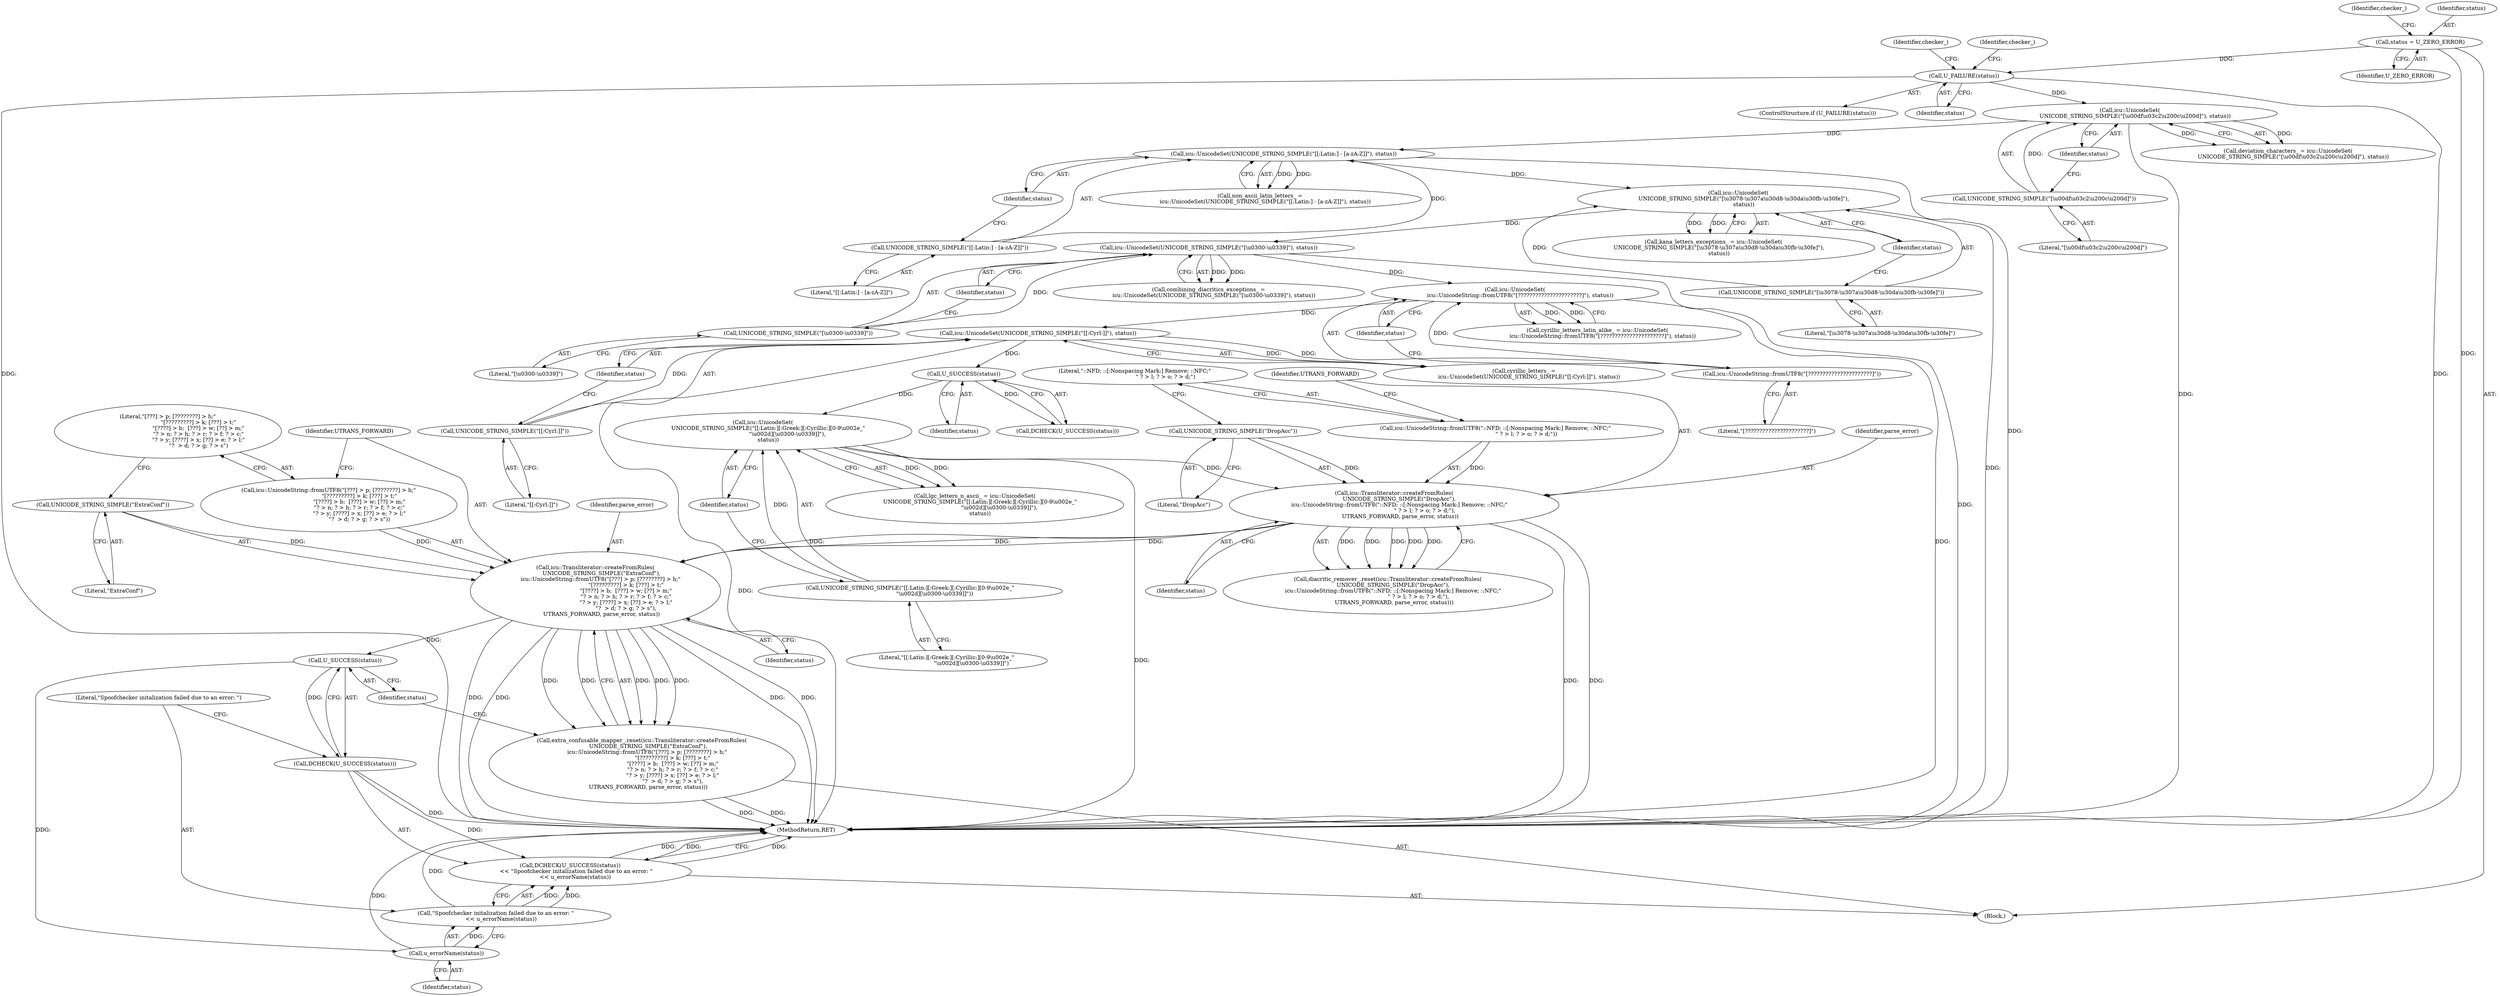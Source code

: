 digraph "0_Chrome_fe3c71592ccc6fd6f3909215e326ffc8fe0c35ce@API" {
"1000220" [label="(Call,icu::Transliterator::createFromRules(\n       UNICODE_STRING_SIMPLE(\"ExtraConf\"),\n      icu::UnicodeString::fromUTF8(\"[???] > p; [????????] > h;\"\n                                   \"[?????????] > k; [???] > t;\"\n                                   \"[????] > b;  [???] > w; [??] > m;\"\n                                   \"? > n; ? > h; ? > r; ? > f; ? > c;\"\n                                   \"? > y; [????] > x; [??] > e; ? > l;\"\n                                   \"?  > d; ? > g; ? > s\"),\n       UTRANS_FORWARD, parse_error, status))"];
"1000221" [label="(Call,UNICODE_STRING_SIMPLE(\"ExtraConf\"))"];
"1000223" [label="(Call,icu::UnicodeString::fromUTF8(\"[???] > p; [????????] > h;\"\n                                   \"[?????????] > k; [???] > t;\"\n                                   \"[????] > b;  [???] > w; [??] > m;\"\n                                   \"? > n; ? > h; ? > r; ? > f; ? > c;\"\n                                   \"? > y; [????] > x; [??] > e; ? > l;\"\n                                   \"?  > d; ? > g; ? > s\"))"];
"1000211" [label="(Call,icu::Transliterator::createFromRules(\n      UNICODE_STRING_SIMPLE(\"DropAcc\"),\n      icu::UnicodeString::fromUTF8(\"::NFD; ::[:Nonspacing Mark:] Remove; ::NFC;\"\n                                   \" ? > l; ? > o; ? > d;\"),\n       UTRANS_FORWARD, parse_error, status))"];
"1000212" [label="(Call,UNICODE_STRING_SIMPLE(\"DropAcc\"))"];
"1000214" [label="(Call,icu::UnicodeString::fromUTF8(\"::NFD; ::[:Nonspacing Mark:] Remove; ::NFC;\"\n                                   \" ? > l; ? > o; ? > d;\"))"];
"1000204" [label="(Call,icu::UnicodeSet(\n      UNICODE_STRING_SIMPLE(\"[[:Latin:][:Greek:][:Cyrillic:][0-9\\u002e_\"\n                            \"\\u002d][\\u0300-\\u0339]]\"),\n      status))"];
"1000205" [label="(Call,UNICODE_STRING_SIMPLE(\"[[:Latin:][:Greek:][:Cyrillic:][0-9\\u002e_\"\n                            \"\\u002d][\\u0300-\\u0339]]\"))"];
"1000200" [label="(Call,U_SUCCESS(status))"];
"1000194" [label="(Call,icu::UnicodeSet(UNICODE_STRING_SIMPLE(\"[[:Cyrl:]]\"), status))"];
"1000195" [label="(Call,UNICODE_STRING_SIMPLE(\"[[:Cyrl:]]\"))"];
"1000187" [label="(Call,icu::UnicodeSet(\n      icu::UnicodeString::fromUTF8(\"[??????????????????????]\"), status))"];
"1000188" [label="(Call,icu::UnicodeString::fromUTF8(\"[??????????????????????]\"))"];
"1000180" [label="(Call,icu::UnicodeSet(UNICODE_STRING_SIMPLE(\"[\\u0300-\\u0339]\"), status))"];
"1000181" [label="(Call,UNICODE_STRING_SIMPLE(\"[\\u0300-\\u0339]\"))"];
"1000173" [label="(Call,icu::UnicodeSet(\n      UNICODE_STRING_SIMPLE(\"[\\u3078-\\u307a\\u30d8-\\u30da\\u30fb-\\u30fe]\"),\n      status))"];
"1000174" [label="(Call,UNICODE_STRING_SIMPLE(\"[\\u3078-\\u307a\\u30d8-\\u30da\\u30fb-\\u30fe]\"))"];
"1000166" [label="(Call,icu::UnicodeSet(UNICODE_STRING_SIMPLE(\"[[:Latin:] - [a-zA-Z]]\"), status))"];
"1000167" [label="(Call,UNICODE_STRING_SIMPLE(\"[[:Latin:] - [a-zA-Z]]\"))"];
"1000159" [label="(Call,icu::UnicodeSet(\n      UNICODE_STRING_SIMPLE(\"[\\u00df\\u03c2\\u200c\\u200d]\"), status))"];
"1000160" [label="(Call,UNICODE_STRING_SIMPLE(\"[\\u00df\\u03c2\\u200c\\u200d]\"))"];
"1000130" [label="(Call,U_FAILURE(status))"];
"1000121" [label="(Call,status = U_ZERO_ERROR)"];
"1000219" [label="(Call,extra_confusable_mapper_.reset(icu::Transliterator::createFromRules(\n       UNICODE_STRING_SIMPLE(\"ExtraConf\"),\n      icu::UnicodeString::fromUTF8(\"[???] > p; [????????] > h;\"\n                                   \"[?????????] > k; [???] > t;\"\n                                   \"[????] > b;  [???] > w; [??] > m;\"\n                                   \"? > n; ? > h; ? > r; ? > f; ? > c;\"\n                                   \"? > y; [????] > x; [??] > e; ? > l;\"\n                                   \"?  > d; ? > g; ? > s\"),\n       UTRANS_FORWARD, parse_error, status)))"];
"1000230" [label="(Call,U_SUCCESS(status))"];
"1000229" [label="(Call,DCHECK(U_SUCCESS(status)))"];
"1000228" [label="(Call,DCHECK(U_SUCCESS(status))\n       << \"Spoofchecker initalization failed due to an error: \"\n      << u_errorName(status))"];
"1000234" [label="(Call,u_errorName(status))"];
"1000232" [label="(Call,\"Spoofchecker initalization failed due to an error: \"\n      << u_errorName(status))"];
"1000227" [label="(Identifier,status)"];
"1000224" [label="(Literal,\"[???] > p; [????????] > h;\"\n                                   \"[?????????] > k; [???] > t;\"\n                                   \"[????] > b;  [???] > w; [??] > m;\"\n                                   \"? > n; ? > h; ? > r; ? > f; ? > c;\"\n                                   \"? > y; [????] > x; [??] > e; ? > l;\"\n                                   \"?  > d; ? > g; ? > s\")"];
"1000204" [label="(Call,icu::UnicodeSet(\n      UNICODE_STRING_SIMPLE(\"[[:Latin:][:Greek:][:Cyrillic:][0-9\\u002e_\"\n                            \"\\u002d][\\u0300-\\u0339]]\"),\n      status))"];
"1000190" [label="(Identifier,status)"];
"1000173" [label="(Call,icu::UnicodeSet(\n      UNICODE_STRING_SIMPLE(\"[\\u3078-\\u307a\\u30d8-\\u30da\\u30fb-\\u30fe]\"),\n      status))"];
"1000161" [label="(Literal,\"[\\u00df\\u03c2\\u200c\\u200d]\")"];
"1000194" [label="(Call,icu::UnicodeSet(UNICODE_STRING_SIMPLE(\"[[:Cyrl:]]\"), status))"];
"1000192" [label="(Call,cyrillic_letters_ =\n      icu::UnicodeSet(UNICODE_STRING_SIMPLE(\"[[:Cyrl:]]\"), status))"];
"1000226" [label="(Identifier,parse_error)"];
"1000220" [label="(Call,icu::Transliterator::createFromRules(\n       UNICODE_STRING_SIMPLE(\"ExtraConf\"),\n      icu::UnicodeString::fromUTF8(\"[???] > p; [????????] > h;\"\n                                   \"[?????????] > k; [???] > t;\"\n                                   \"[????] > b;  [???] > w; [??] > m;\"\n                                   \"? > n; ? > h; ? > r; ? > f; ? > c;\"\n                                   \"? > y; [????] > x; [??] > e; ? > l;\"\n                                   \"?  > d; ? > g; ? > s\"),\n       UTRANS_FORWARD, parse_error, status))"];
"1000168" [label="(Literal,\"[[:Latin:] - [a-zA-Z]]\")"];
"1000218" [label="(Identifier,status)"];
"1000200" [label="(Call,U_SUCCESS(status))"];
"1000134" [label="(Identifier,checker_)"];
"1000210" [label="(Call,diacritic_remover_.reset(icu::Transliterator::createFromRules(\n      UNICODE_STRING_SIMPLE(\"DropAcc\"),\n      icu::UnicodeString::fromUTF8(\"::NFD; ::[:Nonspacing Mark:] Remove; ::NFC;\"\n                                   \" ? > l; ? > o; ? > d;\"),\n       UTRANS_FORWARD, parse_error, status)))"];
"1000123" [label="(Identifier,U_ZERO_ERROR)"];
"1000195" [label="(Call,UNICODE_STRING_SIMPLE(\"[[:Cyrl:]]\"))"];
"1000125" [label="(Identifier,checker_)"];
"1000166" [label="(Call,icu::UnicodeSet(UNICODE_STRING_SIMPLE(\"[[:Latin:] - [a-zA-Z]]\"), status))"];
"1000212" [label="(Call,UNICODE_STRING_SIMPLE(\"DropAcc\"))"];
"1000182" [label="(Literal,\"[\\u0300-\\u0339]\")"];
"1000230" [label="(Call,U_SUCCESS(status))"];
"1000174" [label="(Call,UNICODE_STRING_SIMPLE(\"[\\u3078-\\u307a\\u30d8-\\u30da\\u30fb-\\u30fe]\"))"];
"1000164" [label="(Call,non_ascii_latin_letters_ =\n      icu::UnicodeSet(UNICODE_STRING_SIMPLE(\"[[:Latin:] - [a-zA-Z]]\"), status))"];
"1000159" [label="(Call,icu::UnicodeSet(\n      UNICODE_STRING_SIMPLE(\"[\\u00df\\u03c2\\u200c\\u200d]\"), status))"];
"1000119" [label="(Block,)"];
"1000162" [label="(Identifier,status)"];
"1000219" [label="(Call,extra_confusable_mapper_.reset(icu::Transliterator::createFromRules(\n       UNICODE_STRING_SIMPLE(\"ExtraConf\"),\n      icu::UnicodeString::fromUTF8(\"[???] > p; [????????] > h;\"\n                                   \"[?????????] > k; [???] > t;\"\n                                   \"[????] > b;  [???] > w; [??] > m;\"\n                                   \"? > n; ? > h; ? > r; ? > f; ? > c;\"\n                                   \"? > y; [????] > x; [??] > e; ? > l;\"\n                                   \"?  > d; ? > g; ? > s\"),\n       UTRANS_FORWARD, parse_error, status)))"];
"1000187" [label="(Call,icu::UnicodeSet(\n      icu::UnicodeString::fromUTF8(\"[??????????????????????]\"), status))"];
"1000211" [label="(Call,icu::Transliterator::createFromRules(\n      UNICODE_STRING_SIMPLE(\"DropAcc\"),\n      icu::UnicodeString::fromUTF8(\"::NFD; ::[:Nonspacing Mark:] Remove; ::NFC;\"\n                                   \" ? > l; ? > o; ? > d;\"),\n       UTRANS_FORWARD, parse_error, status))"];
"1000217" [label="(Identifier,parse_error)"];
"1000171" [label="(Call,kana_letters_exceptions_ = icu::UnicodeSet(\n      UNICODE_STRING_SIMPLE(\"[\\u3078-\\u307a\\u30d8-\\u30da\\u30fb-\\u30fe]\"),\n      status))"];
"1000214" [label="(Call,icu::UnicodeString::fromUTF8(\"::NFD; ::[:Nonspacing Mark:] Remove; ::NFC;\"\n                                   \" ? > l; ? > o; ? > d;\"))"];
"1000157" [label="(Call,deviation_characters_ = icu::UnicodeSet(\n      UNICODE_STRING_SIMPLE(\"[\\u00df\\u03c2\\u200c\\u200d]\"), status))"];
"1000183" [label="(Identifier,status)"];
"1000197" [label="(Identifier,status)"];
"1000178" [label="(Call,combining_diacritics_exceptions_ =\n      icu::UnicodeSet(UNICODE_STRING_SIMPLE(\"[\\u0300-\\u0339]\"), status))"];
"1000130" [label="(Call,U_FAILURE(status))"];
"1000129" [label="(ControlStructure,if (U_FAILURE(status)))"];
"1000205" [label="(Call,UNICODE_STRING_SIMPLE(\"[[:Latin:][:Greek:][:Cyrillic:][0-9\\u002e_\"\n                            \"\\u002d][\\u0300-\\u0339]]\"))"];
"1000138" [label="(Identifier,checker_)"];
"1000229" [label="(Call,DCHECK(U_SUCCESS(status)))"];
"1000236" [label="(MethodReturn,RET)"];
"1000201" [label="(Identifier,status)"];
"1000189" [label="(Literal,\"[??????????????????????]\")"];
"1000176" [label="(Identifier,status)"];
"1000213" [label="(Literal,\"DropAcc\")"];
"1000233" [label="(Literal,\"Spoofchecker initalization failed due to an error: \")"];
"1000121" [label="(Call,status = U_ZERO_ERROR)"];
"1000235" [label="(Identifier,status)"];
"1000221" [label="(Call,UNICODE_STRING_SIMPLE(\"ExtraConf\"))"];
"1000231" [label="(Identifier,status)"];
"1000215" [label="(Literal,\"::NFD; ::[:Nonspacing Mark:] Remove; ::NFC;\"\n                                   \" ? > l; ? > o; ? > d;\")"];
"1000206" [label="(Literal,\"[[:Latin:][:Greek:][:Cyrillic:][0-9\\u002e_\"\n                            \"\\u002d][\\u0300-\\u0339]]\")"];
"1000196" [label="(Literal,\"[[:Cyrl:]]\")"];
"1000175" [label="(Literal,\"[\\u3078-\\u307a\\u30d8-\\u30da\\u30fb-\\u30fe]\")"];
"1000180" [label="(Call,icu::UnicodeSet(UNICODE_STRING_SIMPLE(\"[\\u0300-\\u0339]\"), status))"];
"1000228" [label="(Call,DCHECK(U_SUCCESS(status))\n       << \"Spoofchecker initalization failed due to an error: \"\n      << u_errorName(status))"];
"1000223" [label="(Call,icu::UnicodeString::fromUTF8(\"[???] > p; [????????] > h;\"\n                                   \"[?????????] > k; [???] > t;\"\n                                   \"[????] > b;  [???] > w; [??] > m;\"\n                                   \"? > n; ? > h; ? > r; ? > f; ? > c;\"\n                                   \"? > y; [????] > x; [??] > e; ? > l;\"\n                                   \"?  > d; ? > g; ? > s\"))"];
"1000232" [label="(Call,\"Spoofchecker initalization failed due to an error: \"\n      << u_errorName(status))"];
"1000122" [label="(Identifier,status)"];
"1000225" [label="(Identifier,UTRANS_FORWARD)"];
"1000234" [label="(Call,u_errorName(status))"];
"1000188" [label="(Call,icu::UnicodeString::fromUTF8(\"[??????????????????????]\"))"];
"1000216" [label="(Identifier,UTRANS_FORWARD)"];
"1000160" [label="(Call,UNICODE_STRING_SIMPLE(\"[\\u00df\\u03c2\\u200c\\u200d]\"))"];
"1000202" [label="(Call,lgc_letters_n_ascii_ = icu::UnicodeSet(\n      UNICODE_STRING_SIMPLE(\"[[:Latin:][:Greek:][:Cyrillic:][0-9\\u002e_\"\n                            \"\\u002d][\\u0300-\\u0339]]\"),\n      status))"];
"1000222" [label="(Literal,\"ExtraConf\")"];
"1000181" [label="(Call,UNICODE_STRING_SIMPLE(\"[\\u0300-\\u0339]\"))"];
"1000167" [label="(Call,UNICODE_STRING_SIMPLE(\"[[:Latin:] - [a-zA-Z]]\"))"];
"1000185" [label="(Call,cyrillic_letters_latin_alike_ = icu::UnicodeSet(\n      icu::UnicodeString::fromUTF8(\"[??????????????????????]\"), status))"];
"1000131" [label="(Identifier,status)"];
"1000199" [label="(Call,DCHECK(U_SUCCESS(status)))"];
"1000207" [label="(Identifier,status)"];
"1000169" [label="(Identifier,status)"];
"1000220" -> "1000219"  [label="AST: "];
"1000220" -> "1000227"  [label="CFG: "];
"1000221" -> "1000220"  [label="AST: "];
"1000223" -> "1000220"  [label="AST: "];
"1000225" -> "1000220"  [label="AST: "];
"1000226" -> "1000220"  [label="AST: "];
"1000227" -> "1000220"  [label="AST: "];
"1000219" -> "1000220"  [label="CFG: "];
"1000220" -> "1000236"  [label="DDG: "];
"1000220" -> "1000236"  [label="DDG: "];
"1000220" -> "1000236"  [label="DDG: "];
"1000220" -> "1000236"  [label="DDG: "];
"1000220" -> "1000219"  [label="DDG: "];
"1000220" -> "1000219"  [label="DDG: "];
"1000220" -> "1000219"  [label="DDG: "];
"1000220" -> "1000219"  [label="DDG: "];
"1000220" -> "1000219"  [label="DDG: "];
"1000221" -> "1000220"  [label="DDG: "];
"1000223" -> "1000220"  [label="DDG: "];
"1000211" -> "1000220"  [label="DDG: "];
"1000211" -> "1000220"  [label="DDG: "];
"1000211" -> "1000220"  [label="DDG: "];
"1000220" -> "1000230"  [label="DDG: "];
"1000221" -> "1000222"  [label="CFG: "];
"1000222" -> "1000221"  [label="AST: "];
"1000224" -> "1000221"  [label="CFG: "];
"1000223" -> "1000224"  [label="CFG: "];
"1000224" -> "1000223"  [label="AST: "];
"1000225" -> "1000223"  [label="CFG: "];
"1000211" -> "1000210"  [label="AST: "];
"1000211" -> "1000218"  [label="CFG: "];
"1000212" -> "1000211"  [label="AST: "];
"1000214" -> "1000211"  [label="AST: "];
"1000216" -> "1000211"  [label="AST: "];
"1000217" -> "1000211"  [label="AST: "];
"1000218" -> "1000211"  [label="AST: "];
"1000210" -> "1000211"  [label="CFG: "];
"1000211" -> "1000236"  [label="DDG: "];
"1000211" -> "1000236"  [label="DDG: "];
"1000211" -> "1000210"  [label="DDG: "];
"1000211" -> "1000210"  [label="DDG: "];
"1000211" -> "1000210"  [label="DDG: "];
"1000211" -> "1000210"  [label="DDG: "];
"1000211" -> "1000210"  [label="DDG: "];
"1000212" -> "1000211"  [label="DDG: "];
"1000214" -> "1000211"  [label="DDG: "];
"1000204" -> "1000211"  [label="DDG: "];
"1000212" -> "1000213"  [label="CFG: "];
"1000213" -> "1000212"  [label="AST: "];
"1000215" -> "1000212"  [label="CFG: "];
"1000214" -> "1000215"  [label="CFG: "];
"1000215" -> "1000214"  [label="AST: "];
"1000216" -> "1000214"  [label="CFG: "];
"1000204" -> "1000202"  [label="AST: "];
"1000204" -> "1000207"  [label="CFG: "];
"1000205" -> "1000204"  [label="AST: "];
"1000207" -> "1000204"  [label="AST: "];
"1000202" -> "1000204"  [label="CFG: "];
"1000204" -> "1000236"  [label="DDG: "];
"1000204" -> "1000202"  [label="DDG: "];
"1000204" -> "1000202"  [label="DDG: "];
"1000205" -> "1000204"  [label="DDG: "];
"1000200" -> "1000204"  [label="DDG: "];
"1000205" -> "1000206"  [label="CFG: "];
"1000206" -> "1000205"  [label="AST: "];
"1000207" -> "1000205"  [label="CFG: "];
"1000200" -> "1000199"  [label="AST: "];
"1000200" -> "1000201"  [label="CFG: "];
"1000201" -> "1000200"  [label="AST: "];
"1000199" -> "1000200"  [label="CFG: "];
"1000200" -> "1000199"  [label="DDG: "];
"1000194" -> "1000200"  [label="DDG: "];
"1000194" -> "1000192"  [label="AST: "];
"1000194" -> "1000197"  [label="CFG: "];
"1000195" -> "1000194"  [label="AST: "];
"1000197" -> "1000194"  [label="AST: "];
"1000192" -> "1000194"  [label="CFG: "];
"1000194" -> "1000236"  [label="DDG: "];
"1000194" -> "1000192"  [label="DDG: "];
"1000194" -> "1000192"  [label="DDG: "];
"1000195" -> "1000194"  [label="DDG: "];
"1000187" -> "1000194"  [label="DDG: "];
"1000195" -> "1000196"  [label="CFG: "];
"1000196" -> "1000195"  [label="AST: "];
"1000197" -> "1000195"  [label="CFG: "];
"1000187" -> "1000185"  [label="AST: "];
"1000187" -> "1000190"  [label="CFG: "];
"1000188" -> "1000187"  [label="AST: "];
"1000190" -> "1000187"  [label="AST: "];
"1000185" -> "1000187"  [label="CFG: "];
"1000187" -> "1000236"  [label="DDG: "];
"1000187" -> "1000185"  [label="DDG: "];
"1000187" -> "1000185"  [label="DDG: "];
"1000188" -> "1000187"  [label="DDG: "];
"1000180" -> "1000187"  [label="DDG: "];
"1000188" -> "1000189"  [label="CFG: "];
"1000189" -> "1000188"  [label="AST: "];
"1000190" -> "1000188"  [label="CFG: "];
"1000180" -> "1000178"  [label="AST: "];
"1000180" -> "1000183"  [label="CFG: "];
"1000181" -> "1000180"  [label="AST: "];
"1000183" -> "1000180"  [label="AST: "];
"1000178" -> "1000180"  [label="CFG: "];
"1000180" -> "1000236"  [label="DDG: "];
"1000180" -> "1000178"  [label="DDG: "];
"1000180" -> "1000178"  [label="DDG: "];
"1000181" -> "1000180"  [label="DDG: "];
"1000173" -> "1000180"  [label="DDG: "];
"1000181" -> "1000182"  [label="CFG: "];
"1000182" -> "1000181"  [label="AST: "];
"1000183" -> "1000181"  [label="CFG: "];
"1000173" -> "1000171"  [label="AST: "];
"1000173" -> "1000176"  [label="CFG: "];
"1000174" -> "1000173"  [label="AST: "];
"1000176" -> "1000173"  [label="AST: "];
"1000171" -> "1000173"  [label="CFG: "];
"1000173" -> "1000236"  [label="DDG: "];
"1000173" -> "1000171"  [label="DDG: "];
"1000173" -> "1000171"  [label="DDG: "];
"1000174" -> "1000173"  [label="DDG: "];
"1000166" -> "1000173"  [label="DDG: "];
"1000174" -> "1000175"  [label="CFG: "];
"1000175" -> "1000174"  [label="AST: "];
"1000176" -> "1000174"  [label="CFG: "];
"1000166" -> "1000164"  [label="AST: "];
"1000166" -> "1000169"  [label="CFG: "];
"1000167" -> "1000166"  [label="AST: "];
"1000169" -> "1000166"  [label="AST: "];
"1000164" -> "1000166"  [label="CFG: "];
"1000166" -> "1000236"  [label="DDG: "];
"1000166" -> "1000164"  [label="DDG: "];
"1000166" -> "1000164"  [label="DDG: "];
"1000167" -> "1000166"  [label="DDG: "];
"1000159" -> "1000166"  [label="DDG: "];
"1000167" -> "1000168"  [label="CFG: "];
"1000168" -> "1000167"  [label="AST: "];
"1000169" -> "1000167"  [label="CFG: "];
"1000159" -> "1000157"  [label="AST: "];
"1000159" -> "1000162"  [label="CFG: "];
"1000160" -> "1000159"  [label="AST: "];
"1000162" -> "1000159"  [label="AST: "];
"1000157" -> "1000159"  [label="CFG: "];
"1000159" -> "1000236"  [label="DDG: "];
"1000159" -> "1000157"  [label="DDG: "];
"1000159" -> "1000157"  [label="DDG: "];
"1000160" -> "1000159"  [label="DDG: "];
"1000130" -> "1000159"  [label="DDG: "];
"1000160" -> "1000161"  [label="CFG: "];
"1000161" -> "1000160"  [label="AST: "];
"1000162" -> "1000160"  [label="CFG: "];
"1000130" -> "1000129"  [label="AST: "];
"1000130" -> "1000131"  [label="CFG: "];
"1000131" -> "1000130"  [label="AST: "];
"1000134" -> "1000130"  [label="CFG: "];
"1000138" -> "1000130"  [label="CFG: "];
"1000130" -> "1000236"  [label="DDG: "];
"1000130" -> "1000236"  [label="DDG: "];
"1000121" -> "1000130"  [label="DDG: "];
"1000121" -> "1000119"  [label="AST: "];
"1000121" -> "1000123"  [label="CFG: "];
"1000122" -> "1000121"  [label="AST: "];
"1000123" -> "1000121"  [label="AST: "];
"1000125" -> "1000121"  [label="CFG: "];
"1000121" -> "1000236"  [label="DDG: "];
"1000219" -> "1000119"  [label="AST: "];
"1000231" -> "1000219"  [label="CFG: "];
"1000219" -> "1000236"  [label="DDG: "];
"1000219" -> "1000236"  [label="DDG: "];
"1000230" -> "1000229"  [label="AST: "];
"1000230" -> "1000231"  [label="CFG: "];
"1000231" -> "1000230"  [label="AST: "];
"1000229" -> "1000230"  [label="CFG: "];
"1000230" -> "1000229"  [label="DDG: "];
"1000230" -> "1000234"  [label="DDG: "];
"1000229" -> "1000228"  [label="AST: "];
"1000233" -> "1000229"  [label="CFG: "];
"1000229" -> "1000236"  [label="DDG: "];
"1000229" -> "1000228"  [label="DDG: "];
"1000228" -> "1000119"  [label="AST: "];
"1000228" -> "1000232"  [label="CFG: "];
"1000232" -> "1000228"  [label="AST: "];
"1000236" -> "1000228"  [label="CFG: "];
"1000228" -> "1000236"  [label="DDG: "];
"1000228" -> "1000236"  [label="DDG: "];
"1000228" -> "1000236"  [label="DDG: "];
"1000232" -> "1000228"  [label="DDG: "];
"1000232" -> "1000228"  [label="DDG: "];
"1000234" -> "1000232"  [label="AST: "];
"1000234" -> "1000235"  [label="CFG: "];
"1000235" -> "1000234"  [label="AST: "];
"1000232" -> "1000234"  [label="CFG: "];
"1000234" -> "1000236"  [label="DDG: "];
"1000234" -> "1000232"  [label="DDG: "];
"1000233" -> "1000232"  [label="AST: "];
"1000232" -> "1000236"  [label="DDG: "];
}
